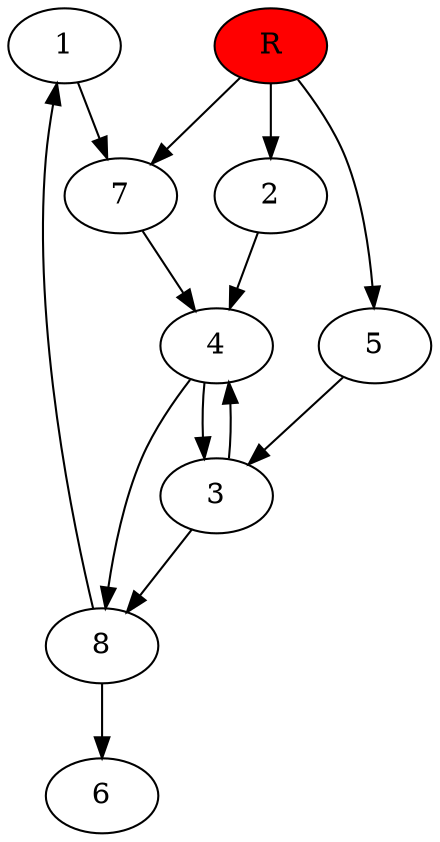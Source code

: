 digraph prb21589 {
	1
	2
	3
	4
	5
	6
	7
	8
	R [fillcolor="#ff0000" style=filled]
	1 -> 7
	2 -> 4
	3 -> 4
	3 -> 8
	4 -> 3
	4 -> 8
	5 -> 3
	7 -> 4
	8 -> 1
	8 -> 6
	R -> 2
	R -> 5
	R -> 7
}
